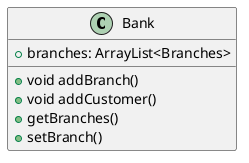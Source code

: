 @startuml

class Bank {
    +branches: ArrayList<Branches>
    +void addBranch()
    +void addCustomer()
    +getBranches()
    +setBranch()
}

@enduml